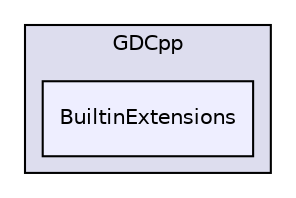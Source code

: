 digraph "BuiltinExtensions" {
  compound=true
  node [ fontsize="10", fontname="Helvetica"];
  edge [ labelfontsize="10", labelfontname="Helvetica"];
  subgraph clusterdir_d2357026098860ba2e16e48ff3d9516a {
    graph [ bgcolor="#ddddee", pencolor="black", label="GDCpp" fontname="Helvetica", fontsize="10", URL="dir_d2357026098860ba2e16e48ff3d9516a.html"]
  dir_ffd9572640b0276196628fca0b0e429e [shape=box, label="BuiltinExtensions", style="filled", fillcolor="#eeeeff", pencolor="black", URL="dir_ffd9572640b0276196628fca0b0e429e.html"];
  }
}
